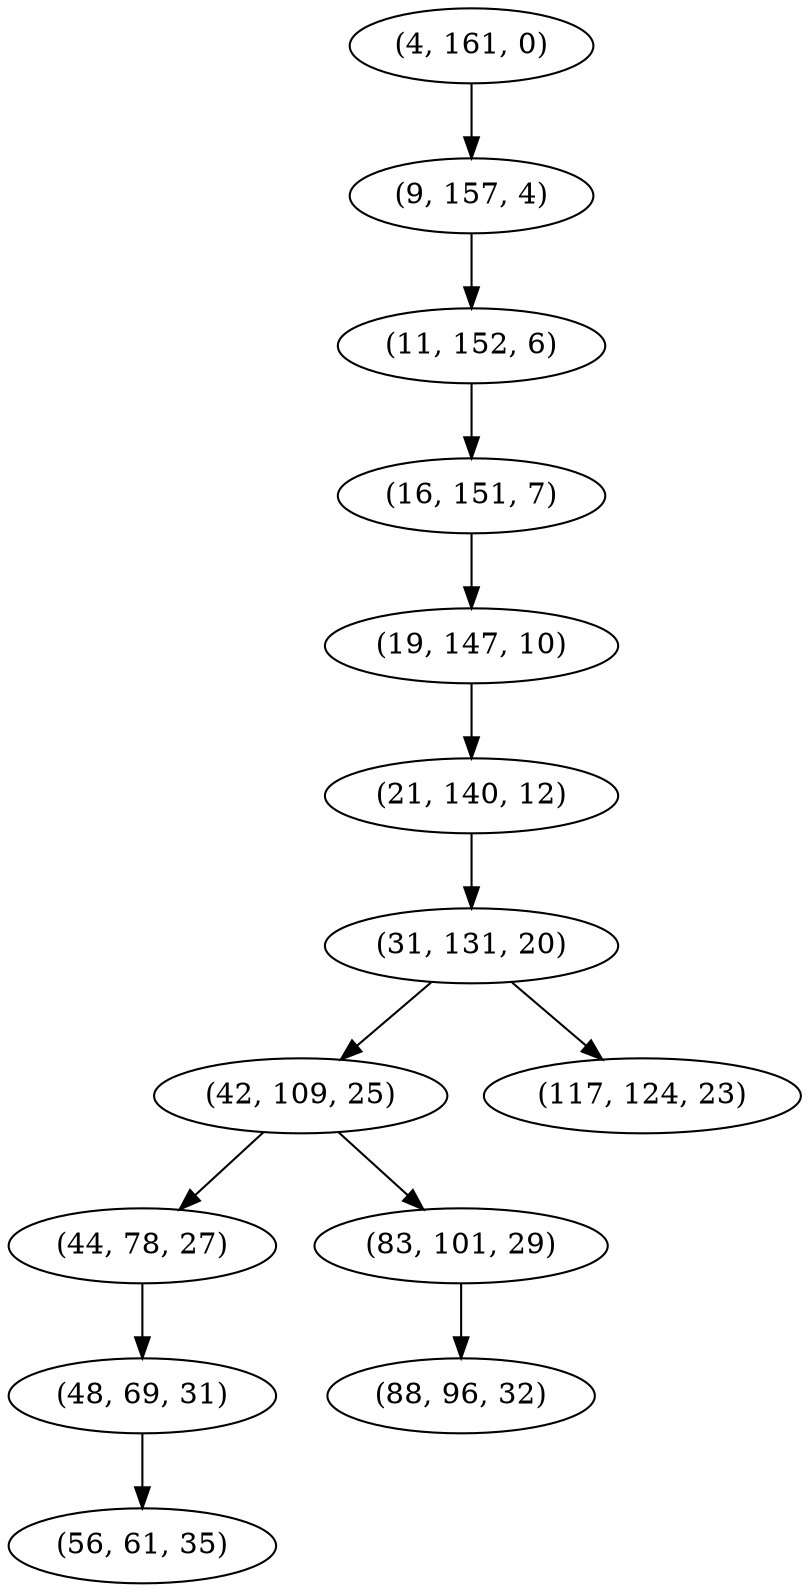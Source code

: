 digraph tree {
    "(4, 161, 0)";
    "(9, 157, 4)";
    "(11, 152, 6)";
    "(16, 151, 7)";
    "(19, 147, 10)";
    "(21, 140, 12)";
    "(31, 131, 20)";
    "(42, 109, 25)";
    "(44, 78, 27)";
    "(48, 69, 31)";
    "(56, 61, 35)";
    "(83, 101, 29)";
    "(88, 96, 32)";
    "(117, 124, 23)";
    "(4, 161, 0)" -> "(9, 157, 4)";
    "(9, 157, 4)" -> "(11, 152, 6)";
    "(11, 152, 6)" -> "(16, 151, 7)";
    "(16, 151, 7)" -> "(19, 147, 10)";
    "(19, 147, 10)" -> "(21, 140, 12)";
    "(21, 140, 12)" -> "(31, 131, 20)";
    "(31, 131, 20)" -> "(42, 109, 25)";
    "(31, 131, 20)" -> "(117, 124, 23)";
    "(42, 109, 25)" -> "(44, 78, 27)";
    "(42, 109, 25)" -> "(83, 101, 29)";
    "(44, 78, 27)" -> "(48, 69, 31)";
    "(48, 69, 31)" -> "(56, 61, 35)";
    "(83, 101, 29)" -> "(88, 96, 32)";
}
